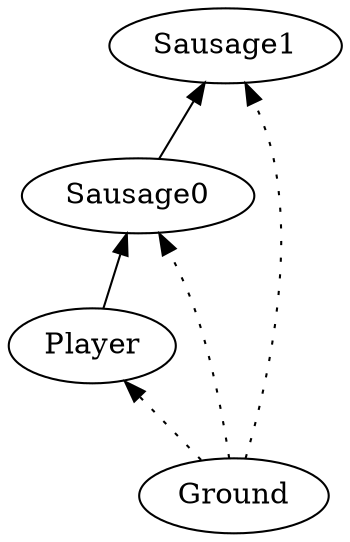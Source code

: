 digraph G {
rankdir = BT;
	"Ground" -> "Player" [style=dotted];
	"Player" -> "Sausage0";
	"Ground" -> "Sausage0" [style=dotted];
	"Sausage0" -> "Sausage1";
	"Ground" -> "Sausage1" [style=dotted];
}